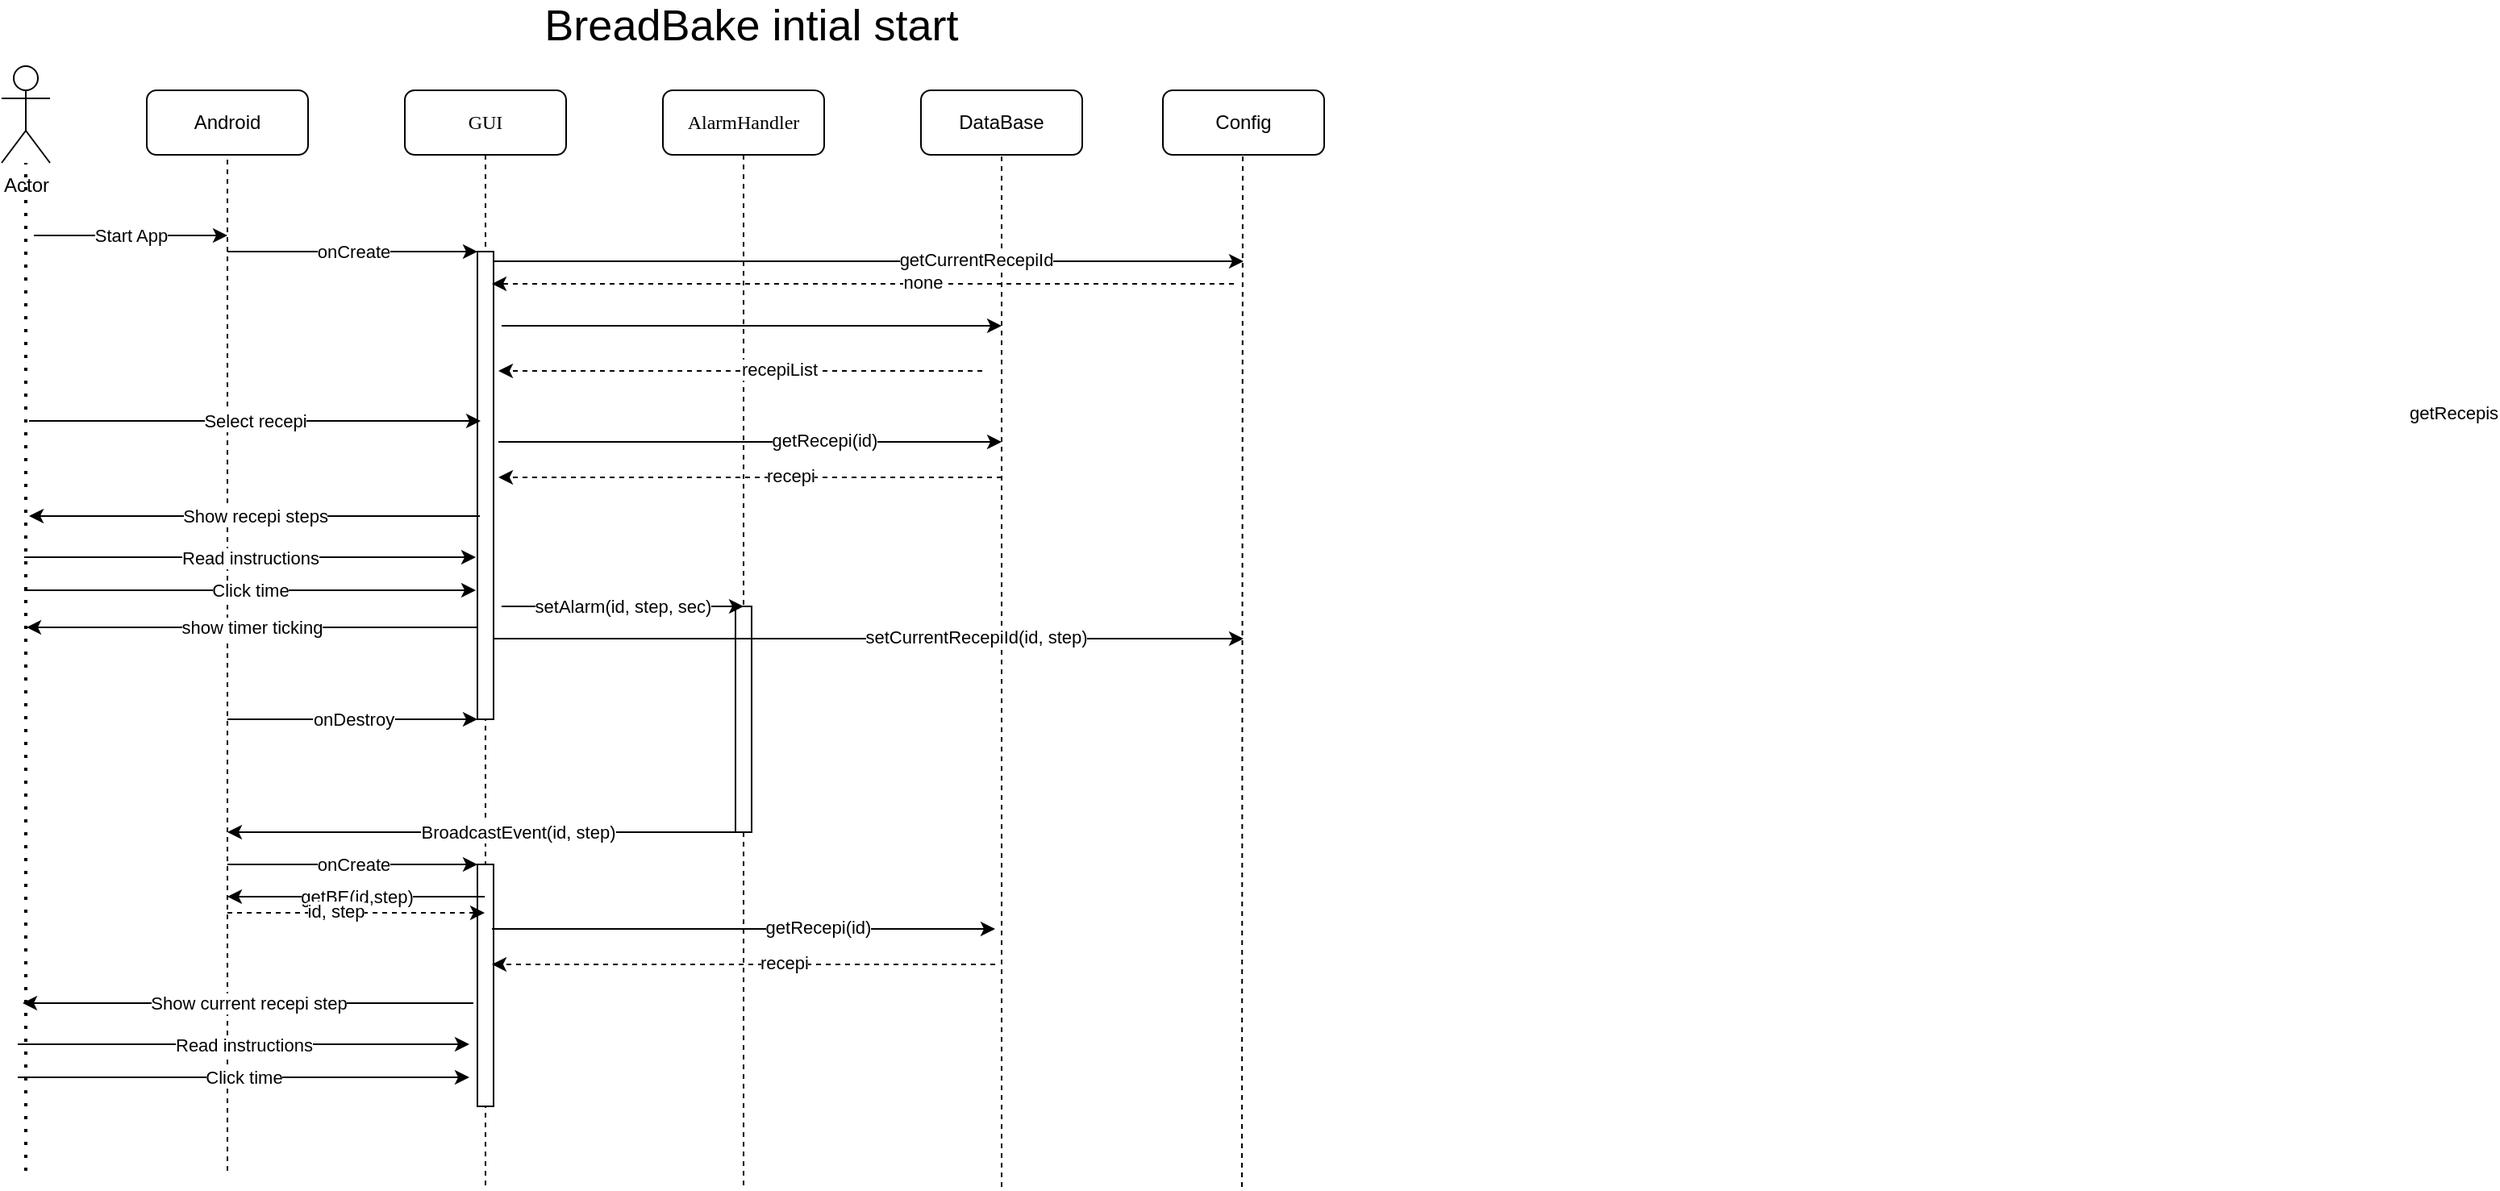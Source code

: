 <mxfile version="13.7.3" type="device"><diagram name="Page-1" id="13e1069c-82ec-6db2-03f1-153e76fe0fe0"><mxGraphModel dx="922" dy="713" grid="1" gridSize="10" guides="1" tooltips="1" connect="1" arrows="1" fold="1" page="1" pageScale="1" pageWidth="1169" pageHeight="827" background="#ffffff" math="0" shadow="0"><root><mxCell id="0"/><mxCell id="1" parent="0"/><mxCell id="7baba1c4bc27f4b0-2" value="AlarmHandler" style="shape=umlLifeline;perimeter=lifelinePerimeter;whiteSpace=wrap;html=1;container=1;collapsible=0;recursiveResize=0;outlineConnect=0;rounded=1;shadow=0;comic=0;labelBackgroundColor=none;strokeWidth=1;fontFamily=Verdana;fontSize=12;align=center;" parent="1" vertex="1"><mxGeometry x="440" y="80" width="100" height="680" as="geometry"/></mxCell><mxCell id="XLxpQrC9Tn5_D9pjepuu-20" value="" style="html=1;points=[];perimeter=orthogonalPerimeter;rounded=0;shadow=0;comic=0;labelBackgroundColor=none;strokeWidth=1;fontFamily=Verdana;fontSize=12;align=center;" parent="7baba1c4bc27f4b0-2" vertex="1"><mxGeometry x="45" y="320" width="10" height="140" as="geometry"/></mxCell><mxCell id="7baba1c4bc27f4b0-8" value="GUI" style="shape=umlLifeline;perimeter=lifelinePerimeter;whiteSpace=wrap;html=1;container=1;collapsible=0;recursiveResize=0;outlineConnect=0;rounded=1;shadow=0;comic=0;labelBackgroundColor=none;strokeWidth=1;fontFamily=Verdana;fontSize=12;align=center;" parent="1" vertex="1"><mxGeometry x="280" y="80" width="100" height="680" as="geometry"/></mxCell><mxCell id="7baba1c4bc27f4b0-9" value="" style="html=1;points=[];perimeter=orthogonalPerimeter;rounded=0;shadow=0;comic=0;labelBackgroundColor=none;strokeWidth=1;fontFamily=Verdana;fontSize=12;align=center;" parent="7baba1c4bc27f4b0-8" vertex="1"><mxGeometry x="45" y="100" width="10" height="290" as="geometry"/></mxCell><mxCell id="N0frrICuxwoI7c-cX89E-6" value="" style="endArrow=classic;html=1;" edge="1" parent="7baba1c4bc27f4b0-8"><mxGeometry width="50" height="50" relative="1" as="geometry"><mxPoint x="210" y="460" as="sourcePoint"/><mxPoint x="-110" y="460" as="targetPoint"/><Array as="points"><mxPoint x="170" y="460"/><mxPoint x="150" y="460"/><mxPoint x="140" y="460"/><mxPoint x="10" y="460"/></Array></mxGeometry></mxCell><mxCell id="N0frrICuxwoI7c-cX89E-7" value="BroadcastEvent(id, step)" style="edgeLabel;html=1;align=center;verticalAlign=middle;resizable=0;points=[];" vertex="1" connectable="0" parent="N0frrICuxwoI7c-cX89E-6"><mxGeometry x="-0.494" y="2" relative="1" as="geometry"><mxPoint x="-59" y="-2" as="offset"/></mxGeometry></mxCell><mxCell id="XLxpQrC9Tn5_D9pjepuu-1" value="Actor" style="shape=umlActor;verticalLabelPosition=bottom;verticalAlign=top;html=1;outlineConnect=0;" parent="1" vertex="1"><mxGeometry x="30" y="65" width="30" height="60" as="geometry"/></mxCell><mxCell id="XLxpQrC9Tn5_D9pjepuu-2" value="" style="endArrow=none;dashed=1;html=1;dashPattern=1 3;strokeWidth=2;" parent="1" target="XLxpQrC9Tn5_D9pjepuu-1" edge="1"><mxGeometry width="50" height="50" relative="1" as="geometry"><mxPoint x="45" y="750" as="sourcePoint"/><mxPoint x="90" y="320" as="targetPoint"/></mxGeometry></mxCell><mxCell id="XLxpQrC9Tn5_D9pjepuu-3" value="Android" style="rounded=1;whiteSpace=wrap;html=1;" parent="1" vertex="1"><mxGeometry x="120" y="80" width="100" height="40" as="geometry"/></mxCell><mxCell id="XLxpQrC9Tn5_D9pjepuu-4" value="" style="endArrow=none;dashed=1;html=1;entryX=0.5;entryY=1;entryDx=0;entryDy=0;" parent="1" target="XLxpQrC9Tn5_D9pjepuu-3" edge="1"><mxGeometry width="50" height="50" relative="1" as="geometry"><mxPoint x="170" y="750" as="sourcePoint"/><mxPoint x="570" y="260" as="targetPoint"/></mxGeometry></mxCell><mxCell id="XLxpQrC9Tn5_D9pjepuu-5" value="Start App" style="endArrow=classic;html=1;" parent="1" edge="1"><mxGeometry width="50" height="50" relative="1" as="geometry"><mxPoint x="50" y="170" as="sourcePoint"/><mxPoint x="170" y="170" as="targetPoint"/></mxGeometry></mxCell><mxCell id="XLxpQrC9Tn5_D9pjepuu-6" value="onCreate" style="endArrow=classic;html=1;entryX=0;entryY=0;entryDx=0;entryDy=0;entryPerimeter=0;" parent="1" target="7baba1c4bc27f4b0-9" edge="1"><mxGeometry width="50" height="50" relative="1" as="geometry"><mxPoint x="170" y="180" as="sourcePoint"/><mxPoint x="320" y="182" as="targetPoint"/></mxGeometry></mxCell><mxCell id="XLxpQrC9Tn5_D9pjepuu-8" value="BreadBake intial start" style="text;html=1;strokeColor=none;fillColor=none;align=center;verticalAlign=middle;whiteSpace=wrap;rounded=0;fontSize=27;" parent="1" vertex="1"><mxGeometry x="350" y="30" width="290" height="20" as="geometry"/></mxCell><mxCell id="XLxpQrC9Tn5_D9pjepuu-9" value="DataBase" style="rounded=1;whiteSpace=wrap;html=1;" parent="1" vertex="1"><mxGeometry x="600" y="80" width="100" height="40" as="geometry"/></mxCell><mxCell id="XLxpQrC9Tn5_D9pjepuu-11" value="" style="endArrow=classic;html=1;fontSize=27;" parent="1" edge="1"><mxGeometry width="50" height="50" relative="1" as="geometry"><mxPoint x="340" y="226" as="sourcePoint"/><mxPoint x="650" y="226" as="targetPoint"/><Array as="points"><mxPoint x="450.5" y="226"/></Array></mxGeometry></mxCell><mxCell id="XLxpQrC9Tn5_D9pjepuu-12" value="getRecepis" style="edgeLabel;html=1;align=center;verticalAlign=middle;resizable=0;points=[];fontSize=11;" parent="XLxpQrC9Tn5_D9pjepuu-11" vertex="1" connectable="0"><mxGeometry x="0.271" y="-2" relative="1" as="geometry"><mxPoint x="1013" y="52" as="offset"/></mxGeometry></mxCell><mxCell id="XLxpQrC9Tn5_D9pjepuu-14" value="" style="endArrow=none;dashed=1;html=1;fontSize=27;entryX=0.5;entryY=1;entryDx=0;entryDy=0;" parent="1" target="XLxpQrC9Tn5_D9pjepuu-9" edge="1"><mxGeometry width="50" height="50" relative="1" as="geometry"><mxPoint x="650" y="760" as="sourcePoint"/><mxPoint x="650" y="254" as="targetPoint"/></mxGeometry></mxCell><mxCell id="XLxpQrC9Tn5_D9pjepuu-16" value="" style="endArrow=classic;html=1;fontSize=11;dashed=1;" parent="1" edge="1"><mxGeometry width="50" height="50" relative="1" as="geometry"><mxPoint x="638" y="254" as="sourcePoint"/><mxPoint x="338" y="254" as="targetPoint"/></mxGeometry></mxCell><mxCell id="XLxpQrC9Tn5_D9pjepuu-17" value="recepiList" style="edgeLabel;html=1;align=center;verticalAlign=middle;resizable=0;points=[];fontSize=11;" parent="XLxpQrC9Tn5_D9pjepuu-16" vertex="1" connectable="0"><mxGeometry x="-0.161" relative="1" as="geometry"><mxPoint y="-1" as="offset"/></mxGeometry></mxCell><mxCell id="XLxpQrC9Tn5_D9pjepuu-18" value="Select recepi" style="endArrow=classic;html=1;" parent="1" edge="1"><mxGeometry width="50" height="50" relative="1" as="geometry"><mxPoint x="47" y="285" as="sourcePoint"/><mxPoint x="327" y="285" as="targetPoint"/></mxGeometry></mxCell><mxCell id="XLxpQrC9Tn5_D9pjepuu-24" value="Show recepi steps" style="endArrow=classic;html=1;" parent="1" edge="1"><mxGeometry width="50" height="50" relative="1" as="geometry"><mxPoint x="326.5" y="344" as="sourcePoint"/><mxPoint x="47" y="344" as="targetPoint"/></mxGeometry></mxCell><mxCell id="XLxpQrC9Tn5_D9pjepuu-25" value="Click time" style="endArrow=classic;html=1;" parent="1" edge="1"><mxGeometry width="50" height="50" relative="1" as="geometry"><mxPoint x="44" y="390" as="sourcePoint"/><mxPoint x="324" y="390" as="targetPoint"/></mxGeometry></mxCell><mxCell id="XLxpQrC9Tn5_D9pjepuu-26" value="Config" style="rounded=1;whiteSpace=wrap;html=1;" parent="1" vertex="1"><mxGeometry x="750" y="80" width="100" height="40" as="geometry"/></mxCell><mxCell id="XLxpQrC9Tn5_D9pjepuu-27" value="" style="endArrow=none;dashed=1;html=1;fontSize=27;entryX=0.5;entryY=1;entryDx=0;entryDy=0;" parent="1" edge="1"><mxGeometry width="50" height="50" relative="1" as="geometry"><mxPoint x="799" y="760" as="sourcePoint"/><mxPoint x="799.5" y="120" as="targetPoint"/></mxGeometry></mxCell><mxCell id="XLxpQrC9Tn5_D9pjepuu-30" value="" style="endArrow=classic;html=1;fontSize=27;" parent="1" edge="1"><mxGeometry width="50" height="50" relative="1" as="geometry"><mxPoint x="335" y="186" as="sourcePoint"/><mxPoint x="800" y="186" as="targetPoint"/><Array as="points"><mxPoint x="445.5" y="186"/></Array></mxGeometry></mxCell><mxCell id="XLxpQrC9Tn5_D9pjepuu-31" value="getCurrentRecepiId" style="edgeLabel;html=1;align=center;verticalAlign=middle;resizable=0;points=[];fontSize=11;" parent="XLxpQrC9Tn5_D9pjepuu-30" vertex="1" connectable="0"><mxGeometry x="0.271" y="-2" relative="1" as="geometry"><mxPoint x="3" y="-3" as="offset"/></mxGeometry></mxCell><mxCell id="XLxpQrC9Tn5_D9pjepuu-32" value="" style="endArrow=classic;html=1;fontSize=11;dashed=1;" parent="1" edge="1"><mxGeometry width="50" height="50" relative="1" as="geometry"><mxPoint x="794" y="200" as="sourcePoint"/><mxPoint x="334" y="200" as="targetPoint"/></mxGeometry></mxCell><mxCell id="XLxpQrC9Tn5_D9pjepuu-33" value="none" style="edgeLabel;html=1;align=center;verticalAlign=middle;resizable=0;points=[];fontSize=11;" parent="XLxpQrC9Tn5_D9pjepuu-32" vertex="1" connectable="0"><mxGeometry x="-0.161" relative="1" as="geometry"><mxPoint y="-1" as="offset"/></mxGeometry></mxCell><mxCell id="XLxpQrC9Tn5_D9pjepuu-34" value="" style="endArrow=classic;html=1;fontSize=27;" parent="1" edge="1"><mxGeometry width="50" height="50" relative="1" as="geometry"><mxPoint x="335" y="420" as="sourcePoint"/><mxPoint x="800" y="420" as="targetPoint"/><Array as="points"><mxPoint x="445.5" y="420"/></Array></mxGeometry></mxCell><mxCell id="XLxpQrC9Tn5_D9pjepuu-35" value="setCurrentRecepiId(id, step)" style="edgeLabel;html=1;align=center;verticalAlign=middle;resizable=0;points=[];fontSize=11;" parent="XLxpQrC9Tn5_D9pjepuu-34" vertex="1" connectable="0"><mxGeometry x="0.271" y="-2" relative="1" as="geometry"><mxPoint x="3" y="-3" as="offset"/></mxGeometry></mxCell><mxCell id="IC3mxz--GxrtL-ZEEi6N-1" value="" style="endArrow=classic;html=1;fontSize=27;" parent="1" edge="1"><mxGeometry width="50" height="50" relative="1" as="geometry"><mxPoint x="338" y="298" as="sourcePoint"/><mxPoint x="650" y="298" as="targetPoint"/><Array as="points"><mxPoint x="448.5" y="298"/></Array></mxGeometry></mxCell><mxCell id="IC3mxz--GxrtL-ZEEi6N-2" value="getRecepi(id)" style="edgeLabel;html=1;align=center;verticalAlign=middle;resizable=0;points=[];fontSize=11;" parent="IC3mxz--GxrtL-ZEEi6N-1" vertex="1" connectable="0"><mxGeometry x="0.271" y="-2" relative="1" as="geometry"><mxPoint x="3" y="-3" as="offset"/></mxGeometry></mxCell><mxCell id="IC3mxz--GxrtL-ZEEi6N-3" value="" style="endArrow=classic;html=1;fontSize=11;dashed=1;" parent="1" edge="1"><mxGeometry width="50" height="50" relative="1" as="geometry"><mxPoint x="650" y="320" as="sourcePoint"/><mxPoint x="338" y="320" as="targetPoint"/></mxGeometry></mxCell><mxCell id="IC3mxz--GxrtL-ZEEi6N-4" value="recepi" style="edgeLabel;html=1;align=center;verticalAlign=middle;resizable=0;points=[];fontSize=11;" parent="IC3mxz--GxrtL-ZEEi6N-3" vertex="1" connectable="0"><mxGeometry x="-0.161" relative="1" as="geometry"><mxPoint y="-1" as="offset"/></mxGeometry></mxCell><mxCell id="N0frrICuxwoI7c-cX89E-1" value="Read instructions" style="endArrow=classic;html=1;" edge="1" parent="1"><mxGeometry width="50" height="50" relative="1" as="geometry"><mxPoint x="44" y="369.5" as="sourcePoint"/><mxPoint x="324" y="369.5" as="targetPoint"/></mxGeometry></mxCell><mxCell id="N0frrICuxwoI7c-cX89E-2" value="setAlarm(id, step, sec)" style="endArrow=classic;html=1;" edge="1" parent="1"><mxGeometry width="50" height="50" relative="1" as="geometry"><mxPoint x="340" y="400" as="sourcePoint"/><mxPoint x="490" y="400" as="targetPoint"/></mxGeometry></mxCell><mxCell id="N0frrICuxwoI7c-cX89E-3" value="onDestroy" style="endArrow=classic;html=1;entryX=0;entryY=0;entryDx=0;entryDy=0;entryPerimeter=0;" edge="1" parent="1"><mxGeometry width="50" height="50" relative="1" as="geometry"><mxPoint x="170" y="470" as="sourcePoint"/><mxPoint x="325" y="470" as="targetPoint"/></mxGeometry></mxCell><mxCell id="N0frrICuxwoI7c-cX89E-8" value="onCreate" style="endArrow=classic;html=1;entryX=0;entryY=0;entryDx=0;entryDy=0;entryPerimeter=0;" edge="1" parent="1"><mxGeometry width="50" height="50" relative="1" as="geometry"><mxPoint x="170" y="560" as="sourcePoint"/><mxPoint x="325" y="560" as="targetPoint"/></mxGeometry></mxCell><mxCell id="N0frrICuxwoI7c-cX89E-9" value="" style="html=1;points=[];perimeter=orthogonalPerimeter;rounded=0;shadow=0;comic=0;labelBackgroundColor=none;strokeWidth=1;fontFamily=Verdana;fontSize=12;align=center;" vertex="1" parent="1"><mxGeometry x="325" y="560" width="10" height="150" as="geometry"/></mxCell><mxCell id="N0frrICuxwoI7c-cX89E-12" value="getBE(id,step)" style="endArrow=classic;html=1;" edge="1" parent="1" source="7baba1c4bc27f4b0-8"><mxGeometry width="50" height="50" relative="1" as="geometry"><mxPoint x="310" y="580" as="sourcePoint"/><mxPoint x="170" y="580" as="targetPoint"/></mxGeometry></mxCell><mxCell id="N0frrICuxwoI7c-cX89E-13" value="" style="endArrow=classic;html=1;fontSize=11;dashed=1;" edge="1" parent="1" target="7baba1c4bc27f4b0-8"><mxGeometry width="50" height="50" relative="1" as="geometry"><mxPoint x="170" y="590" as="sourcePoint"/><mxPoint x="320" y="590" as="targetPoint"/></mxGeometry></mxCell><mxCell id="N0frrICuxwoI7c-cX89E-14" value="id, step" style="edgeLabel;html=1;align=center;verticalAlign=middle;resizable=0;points=[];fontSize=11;" vertex="1" connectable="0" parent="N0frrICuxwoI7c-cX89E-13"><mxGeometry x="-0.161" relative="1" as="geometry"><mxPoint y="-1" as="offset"/></mxGeometry></mxCell><mxCell id="N0frrICuxwoI7c-cX89E-15" value="Show current recepi step" style="endArrow=classic;html=1;" edge="1" parent="1"><mxGeometry width="50" height="50" relative="1" as="geometry"><mxPoint x="322.5" y="646" as="sourcePoint"/><mxPoint x="43" y="646" as="targetPoint"/></mxGeometry></mxCell><mxCell id="N0frrICuxwoI7c-cX89E-16" value="Click time" style="endArrow=classic;html=1;" edge="1" parent="1"><mxGeometry width="50" height="50" relative="1" as="geometry"><mxPoint x="40.0" y="692" as="sourcePoint"/><mxPoint x="320" y="692" as="targetPoint"/></mxGeometry></mxCell><mxCell id="N0frrICuxwoI7c-cX89E-17" value="" style="endArrow=classic;html=1;fontSize=27;" edge="1" parent="1"><mxGeometry width="50" height="50" relative="1" as="geometry"><mxPoint x="334" y="600.0" as="sourcePoint"/><mxPoint x="646" y="600.0" as="targetPoint"/><Array as="points"><mxPoint x="444.5" y="600"/></Array></mxGeometry></mxCell><mxCell id="N0frrICuxwoI7c-cX89E-18" value="getRecepi(id)" style="edgeLabel;html=1;align=center;verticalAlign=middle;resizable=0;points=[];fontSize=11;" vertex="1" connectable="0" parent="N0frrICuxwoI7c-cX89E-17"><mxGeometry x="0.271" y="-2" relative="1" as="geometry"><mxPoint x="3" y="-3" as="offset"/></mxGeometry></mxCell><mxCell id="N0frrICuxwoI7c-cX89E-19" value="" style="endArrow=classic;html=1;fontSize=11;dashed=1;" edge="1" parent="1"><mxGeometry width="50" height="50" relative="1" as="geometry"><mxPoint x="646" y="622" as="sourcePoint"/><mxPoint x="334" y="622" as="targetPoint"/></mxGeometry></mxCell><mxCell id="N0frrICuxwoI7c-cX89E-20" value="recepi" style="edgeLabel;html=1;align=center;verticalAlign=middle;resizable=0;points=[];fontSize=11;" vertex="1" connectable="0" parent="N0frrICuxwoI7c-cX89E-19"><mxGeometry x="-0.161" relative="1" as="geometry"><mxPoint y="-1" as="offset"/></mxGeometry></mxCell><mxCell id="N0frrICuxwoI7c-cX89E-21" value="Read instructions" style="endArrow=classic;html=1;" edge="1" parent="1"><mxGeometry width="50" height="50" relative="1" as="geometry"><mxPoint x="40.0" y="671.5" as="sourcePoint"/><mxPoint x="320" y="671.5" as="targetPoint"/></mxGeometry></mxCell><mxCell id="N0frrICuxwoI7c-cX89E-22" value="show timer ticking" style="endArrow=classic;html=1;" edge="1" parent="1"><mxGeometry width="50" height="50" relative="1" as="geometry"><mxPoint x="325" y="413" as="sourcePoint"/><mxPoint x="45.5" y="413" as="targetPoint"/></mxGeometry></mxCell></root></mxGraphModel></diagram></mxfile>